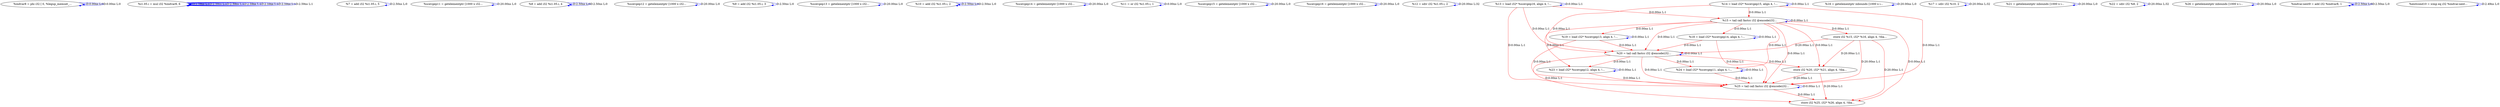 digraph {
Node0x40b6e80[label="  %indvar8 = phi i32 [ 0, %legup_memset_..."];
Node0x40b6e80 -> Node0x40b6e80[label="D:0.00ns L:0",color=blue];
Node0x40b6e80 -> Node0x40b6e80[label="D:0.00ns L:0",color=blue];
Node0x40b6f60[label="  %i1.05.i = mul i32 %indvar8, 6"];
Node0x40b6f60 -> Node0x40b6f60[label="D:2.59ns L:1",color=blue];
Node0x40b6f60 -> Node0x40b6f60[label="D:2.59ns L:1",color=blue];
Node0x40b6f60 -> Node0x40b6f60[label="D:2.59ns L:1",color=blue];
Node0x40b6f60 -> Node0x40b6f60[label="D:2.59ns L:1",color=blue];
Node0x40b6f60 -> Node0x40b6f60[label="D:2.59ns L:1",color=blue];
Node0x40b6f60 -> Node0x40b6f60[label="D:2.59ns L:1",color=blue];
Node0x40b6f60 -> Node0x40b6f60[label="D:2.59ns L:1",color=blue];
Node0x40b70c0[label="  %7 = add i32 %i1.05.i, 5"];
Node0x40b70c0 -> Node0x40b70c0[label="D:2.50ns L:0",color=blue];
Node0x40b71a0[label="  %scevgep11 = getelementptr [1000 x i32..."];
Node0x40b71a0 -> Node0x40b71a0[label="D:20.00ns L:0",color=blue];
Node0x40b7280[label="  %8 = add i32 %i1.05.i, 4"];
Node0x40b7280 -> Node0x40b7280[label="D:2.50ns L:0",color=blue];
Node0x40b7280 -> Node0x40b7280[label="D:2.50ns L:0",color=blue];
Node0x40b7360[label="  %scevgep12 = getelementptr [1000 x i32..."];
Node0x40b7360 -> Node0x40b7360[label="D:20.00ns L:0",color=blue];
Node0x40b7440[label="  %9 = add i32 %i1.05.i, 3"];
Node0x40b7440 -> Node0x40b7440[label="D:2.50ns L:0",color=blue];
Node0x40b7520[label="  %scevgep13 = getelementptr [1000 x i32..."];
Node0x40b7520 -> Node0x40b7520[label="D:20.00ns L:0",color=blue];
Node0x40b7600[label="  %10 = add i32 %i1.05.i, 2"];
Node0x40b7600 -> Node0x40b7600[label="D:2.50ns L:0",color=blue];
Node0x40b7600 -> Node0x40b7600[label="D:2.50ns L:0",color=blue];
Node0x40b76e0[label="  %scevgep14 = getelementptr [1000 x i32..."];
Node0x40b76e0 -> Node0x40b76e0[label="D:20.00ns L:0",color=blue];
Node0x40b77c0[label="  %11 = or i32 %i1.05.i, 1"];
Node0x40b77c0 -> Node0x40b77c0[label="D:0.00ns L:0",color=blue];
Node0x40b78a0[label="  %scevgep15 = getelementptr [1000 x i32..."];
Node0x40b78a0 -> Node0x40b78a0[label="D:20.00ns L:0",color=blue];
Node0x40b7980[label="  %scevgep16 = getelementptr [1000 x i32..."];
Node0x40b7980 -> Node0x40b7980[label="D:20.00ns L:0",color=blue];
Node0x40b7a60[label="  %12 = sdiv i32 %i1.05.i, 2"];
Node0x40b7a60 -> Node0x40b7a60[label="D:20.00ns L:32",color=blue];
Node0x40b7b40[label="  %13 = load i32* %scevgep16, align 4, !..."];
Node0x40b7b40 -> Node0x40b7b40[label="D:0.00ns L:1",color=blue];
Node0x40b7d80[label="  %15 = tail call fastcc i32 @encode(i32..."];
Node0x40b7b40 -> Node0x40b7d80[label="D:0.00ns L:1",color=red];
Node0x4054430[label="  %20 = tail call fastcc i32 @encode(i32..."];
Node0x40b7b40 -> Node0x4054430[label="D:0.00ns L:1",color=red];
Node0x40b9190[label="  %25 = tail call fastcc i32 @encode(i32..."];
Node0x40b7b40 -> Node0x40b9190[label="D:0.00ns L:1",color=red];
Node0x40b7c60[label="  %14 = load i32* %scevgep15, align 4, !..."];
Node0x40b7c60 -> Node0x40b7c60[label="D:0.00ns L:1",color=blue];
Node0x40b7c60 -> Node0x40b7d80[label="D:0.00ns L:1",color=red];
Node0x40b7c60 -> Node0x4054430[label="D:0.00ns L:1",color=red];
Node0x40b7c60 -> Node0x40b9190[label="D:0.00ns L:1",color=red];
Node0x40b7d80 -> Node0x40b7d80[label="D:0.00ns L:1",color=blue];
Node0x4054070[label="  store i32 %15, i32* %16, align 4, !tba..."];
Node0x40b7d80 -> Node0x4054070[label="D:0.00ns L:1",color=red];
Node0x4054270[label="  %18 = load i32* %scevgep14, align 4, !..."];
Node0x40b7d80 -> Node0x4054270[label="D:0.00ns L:1",color=red];
Node0x4054350[label="  %19 = load i32* %scevgep13, align 4, !..."];
Node0x40b7d80 -> Node0x4054350[label="D:0.00ns L:1",color=red];
Node0x40b7d80 -> Node0x4054430[label="D:0.00ns L:1",color=red];
Node0x40b8e70[label="  store i32 %20, i32* %21, align 4, !tba..."];
Node0x40b7d80 -> Node0x40b8e70[label="D:0.00ns L:1",color=red];
Node0x40b8f50[label="  %23 = load i32* %scevgep12, align 4, !..."];
Node0x40b7d80 -> Node0x40b8f50[label="D:0.00ns L:1",color=red];
Node0x40b9070[label="  %24 = load i32* %scevgep11, align 4, !..."];
Node0x40b7d80 -> Node0x40b9070[label="D:0.00ns L:1",color=red];
Node0x40b7d80 -> Node0x40b9190[label="D:0.00ns L:1",color=red];
Node0x40b93d0[label="  store i32 %25, i32* %26, align 4, !tba..."];
Node0x40b7d80 -> Node0x40b93d0[label="D:0.00ns L:1",color=red];
Node0x4053f10[label="  %16 = getelementptr inbounds [1000 x i..."];
Node0x4053f10 -> Node0x4053f10[label="D:20.00ns L:0",color=blue];
Node0x4054070 -> Node0x4054430[label="D:20.00ns L:1",color=red];
Node0x4054070 -> Node0x40b8e70[label="D:20.00ns L:1",color=red];
Node0x4054070 -> Node0x40b9190[label="D:20.00ns L:1",color=red];
Node0x4054070 -> Node0x40b93d0[label="D:20.00ns L:1",color=red];
Node0x4054150[label="  %17 = sdiv i32 %10, 2"];
Node0x4054150 -> Node0x4054150[label="D:20.00ns L:32",color=blue];
Node0x4054270 -> Node0x4054270[label="D:0.00ns L:1",color=blue];
Node0x4054270 -> Node0x4054430[label="D:0.00ns L:1",color=red];
Node0x4054270 -> Node0x40b9190[label="D:0.00ns L:1",color=red];
Node0x4054350 -> Node0x4054350[label="D:0.00ns L:1",color=blue];
Node0x4054350 -> Node0x4054430[label="D:0.00ns L:1",color=red];
Node0x4054350 -> Node0x40b9190[label="D:0.00ns L:1",color=red];
Node0x4054430 -> Node0x4054430[label="D:0.00ns L:1",color=blue];
Node0x4054430 -> Node0x40b8e70[label="D:0.00ns L:1",color=red];
Node0x4054430 -> Node0x40b8f50[label="D:0.00ns L:1",color=red];
Node0x4054430 -> Node0x40b9070[label="D:0.00ns L:1",color=red];
Node0x4054430 -> Node0x40b9190[label="D:0.00ns L:1",color=red];
Node0x4054430 -> Node0x40b93d0[label="D:0.00ns L:1",color=red];
Node0x4054510[label="  %21 = getelementptr inbounds [1000 x i..."];
Node0x4054510 -> Node0x4054510[label="D:20.00ns L:0",color=blue];
Node0x40b8e70 -> Node0x40b9190[label="D:20.00ns L:1",color=red];
Node0x40b8e70 -> Node0x40b93d0[label="D:20.00ns L:1",color=red];
Node0x40545f0[label="  %22 = sdiv i32 %8, 2"];
Node0x40545f0 -> Node0x40545f0[label="D:20.00ns L:32",color=blue];
Node0x40b8f50 -> Node0x40b8f50[label="D:0.00ns L:1",color=blue];
Node0x40b8f50 -> Node0x40b9190[label="D:0.00ns L:1",color=red];
Node0x40b9070 -> Node0x40b9070[label="D:0.00ns L:1",color=blue];
Node0x40b9070 -> Node0x40b9190[label="D:0.00ns L:1",color=red];
Node0x40b9190 -> Node0x40b9190[label="D:0.00ns L:1",color=blue];
Node0x40b9190 -> Node0x40b93d0[label="D:0.00ns L:1",color=red];
Node0x40b9270[label="  %26 = getelementptr inbounds [1000 x i..."];
Node0x40b9270 -> Node0x40b9270[label="D:20.00ns L:0",color=blue];
Node0x40b94f0[label="  %indvar.next9 = add i32 %indvar8, 1"];
Node0x40b94f0 -> Node0x40b94f0[label="D:2.50ns L:0",color=blue];
Node0x40b94f0 -> Node0x40b94f0[label="D:2.50ns L:0",color=blue];
Node0x40b9610[label="  %exitcond10 = icmp eq i32 %indvar.next..."];
Node0x40b9610 -> Node0x40b9610[label="D:2.49ns L:0",color=blue];
}
